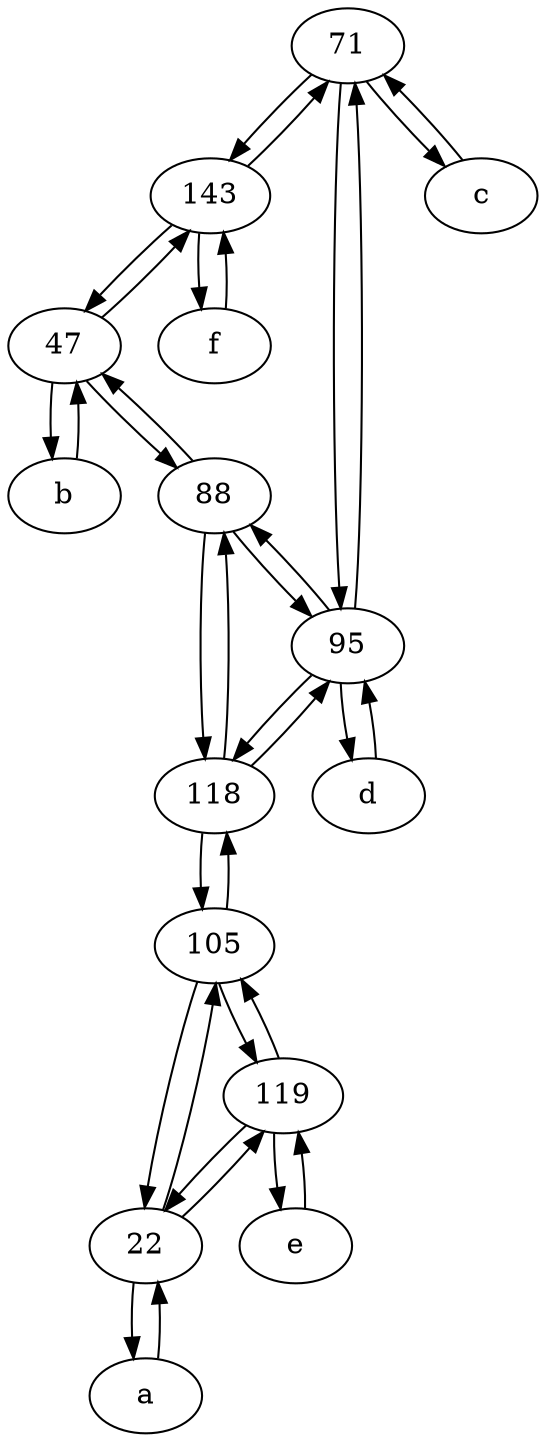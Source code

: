digraph  {
	71;
	119;
	105;
	f [pos="15,45!"];
	88;
	a [pos="40,10!"];
	b [pos="50,20!"];
	22;
	143;
	95;
	47;
	d [pos="20,30!"];
	118;
	e [pos="30,50!"];
	c [pos="20,10!"];
	105 -> 119;
	22 -> 119;
	71 -> 143;
	b -> 47;
	118 -> 88;
	71 -> 95;
	105 -> 118;
	95 -> 118;
	119 -> 105;
	88 -> 118;
	f -> 143;
	22 -> a;
	95 -> d;
	a -> 22;
	119 -> e;
	22 -> 105;
	143 -> f;
	d -> 95;
	e -> 119;
	88 -> 95;
	47 -> b;
	118 -> 95;
	105 -> 22;
	118 -> 105;
	95 -> 88;
	71 -> c;
	143 -> 47;
	143 -> 71;
	c -> 71;
	47 -> 143;
	88 -> 47;
	119 -> 22;
	47 -> 88;
	95 -> 71;

	}